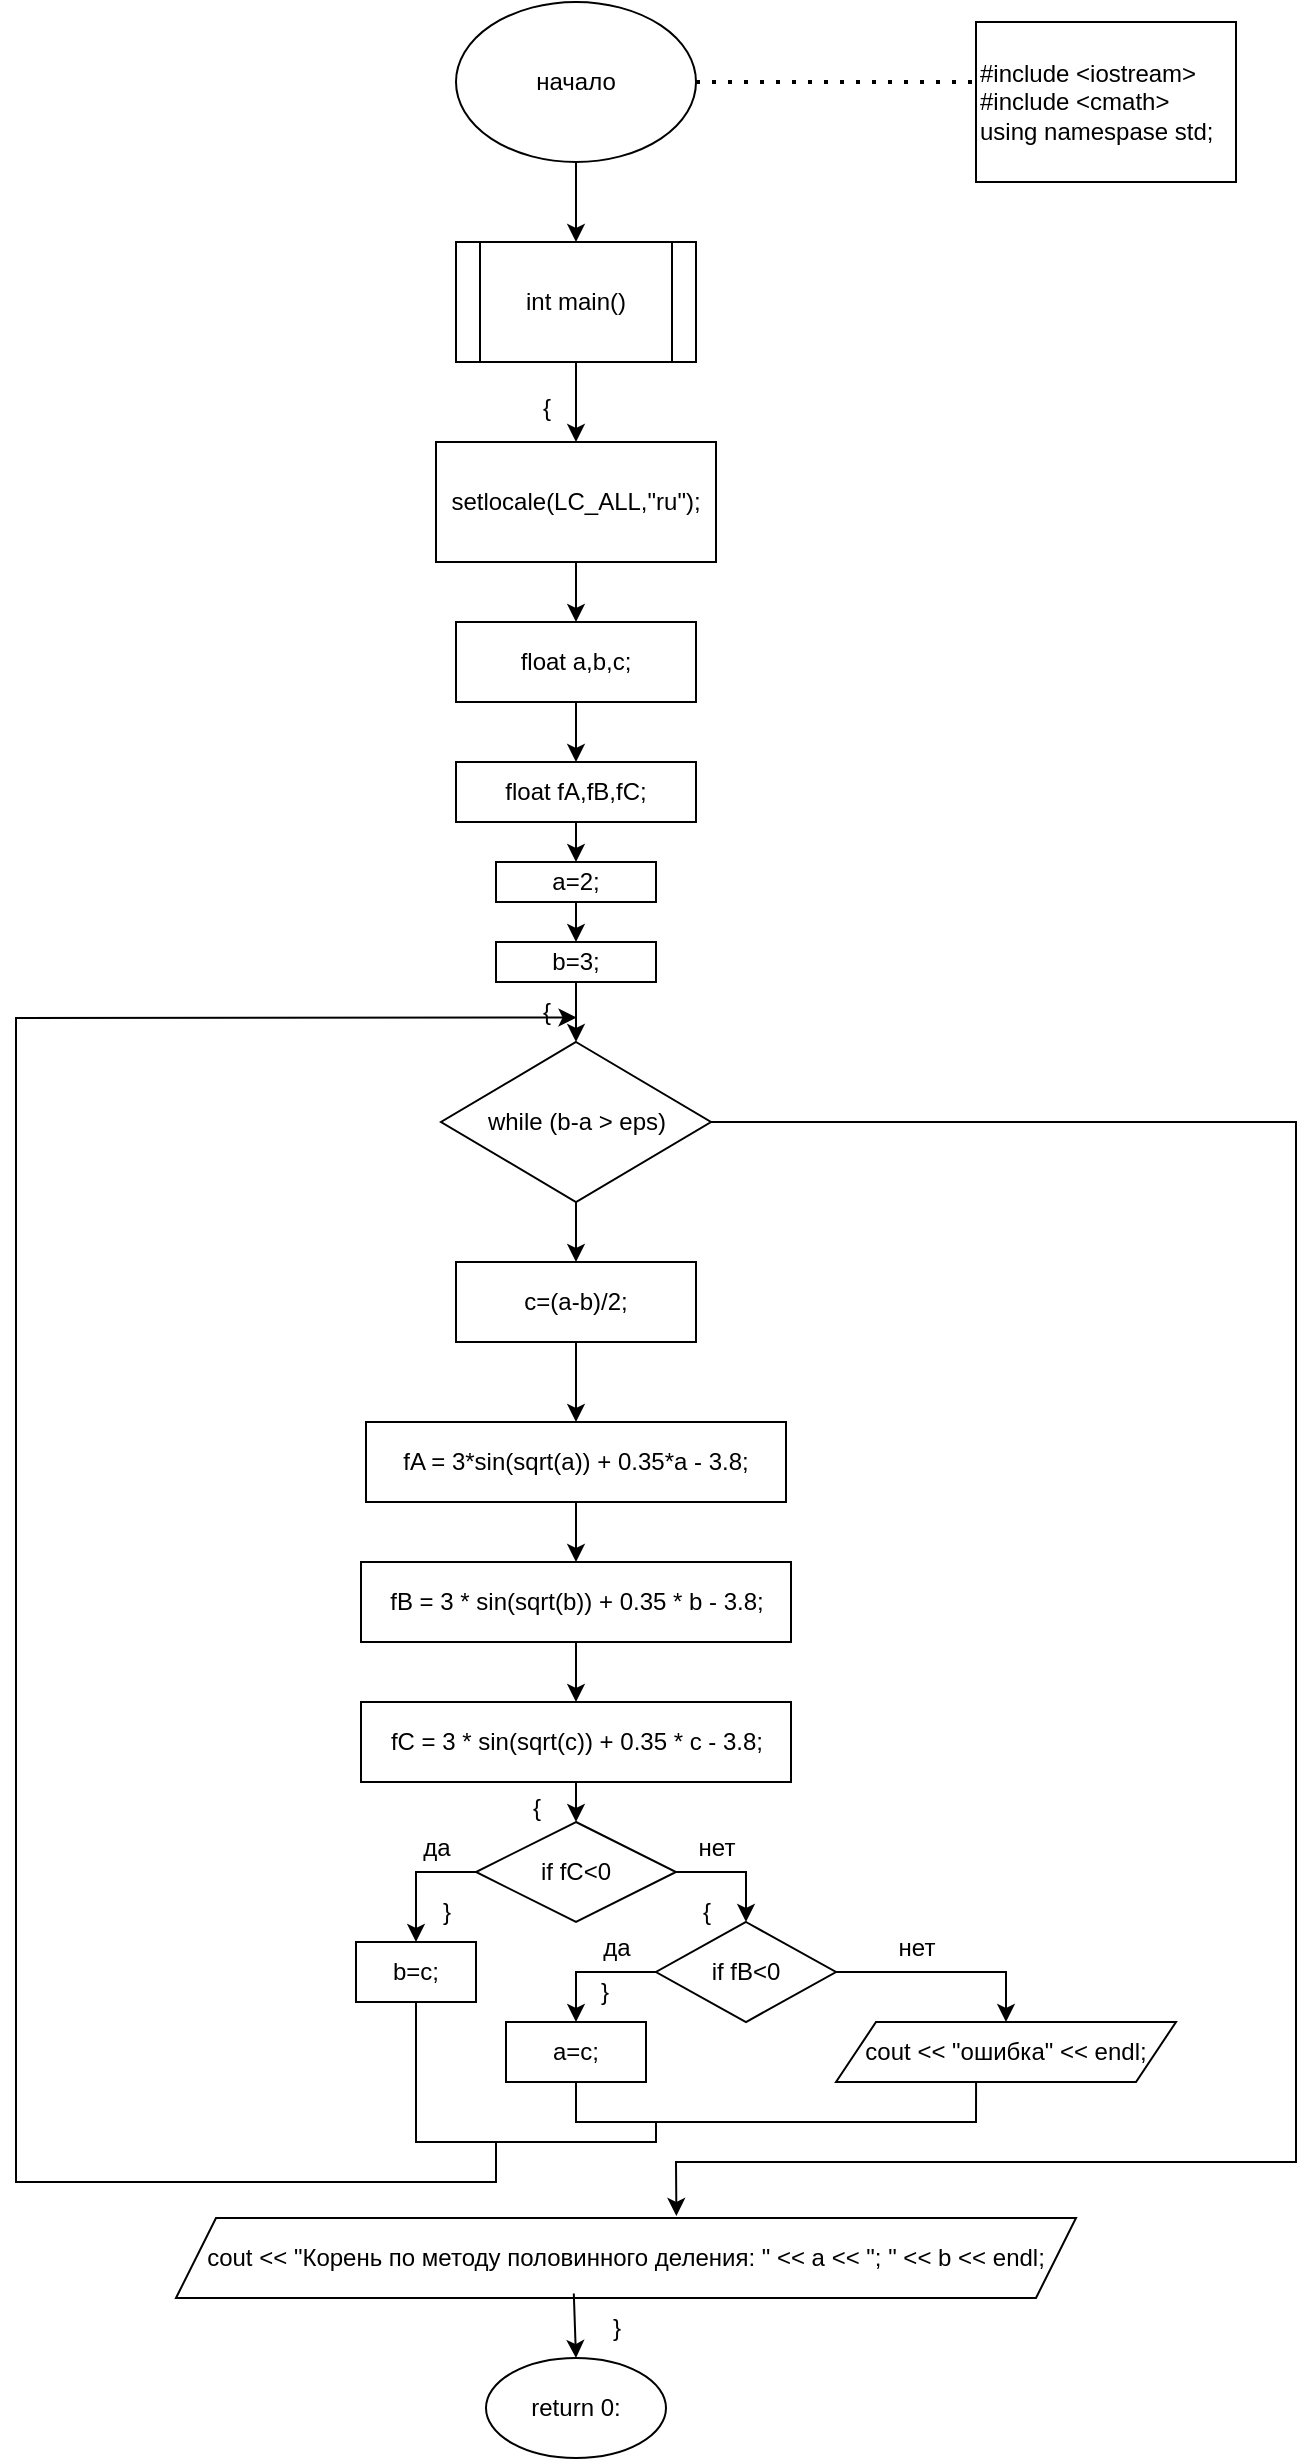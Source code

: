 <mxfile version="25.0.3">
  <diagram name="Страница — 1" id="oXNdwfTjomyPxHrFvBlu">
    <mxGraphModel dx="1914" dy="1008" grid="0" gridSize="10" guides="1" tooltips="1" connect="1" arrows="1" fold="1" page="0" pageScale="1" pageWidth="827" pageHeight="1169" background="none" math="0" shadow="0">
      <root>
        <mxCell id="0" />
        <mxCell id="1" parent="0" />
        <mxCell id="ysVdarNlDVqx9SCfsDqO-1" value="начало" style="ellipse;whiteSpace=wrap;html=1;" vertex="1" parent="1">
          <mxGeometry x="340" width="120" height="80" as="geometry" />
        </mxCell>
        <mxCell id="ysVdarNlDVqx9SCfsDqO-2" value="" style="endArrow=none;dashed=1;html=1;dashPattern=1 3;strokeWidth=2;rounded=0;" edge="1" parent="1">
          <mxGeometry width="50" height="50" relative="1" as="geometry">
            <mxPoint x="460" y="40" as="sourcePoint" />
            <mxPoint x="600" y="40" as="targetPoint" />
          </mxGeometry>
        </mxCell>
        <mxCell id="ysVdarNlDVqx9SCfsDqO-3" value="#include &amp;lt;iostream&amp;gt;&lt;div&gt;#include &amp;lt;cmath&amp;gt;&lt;/div&gt;&lt;div&gt;using namespase std;&lt;/div&gt;" style="rounded=0;whiteSpace=wrap;html=1;align=left;" vertex="1" parent="1">
          <mxGeometry x="600" y="10" width="130" height="80" as="geometry" />
        </mxCell>
        <mxCell id="ysVdarNlDVqx9SCfsDqO-4" value="int main()" style="shape=process;whiteSpace=wrap;html=1;backgroundOutline=1;" vertex="1" parent="1">
          <mxGeometry x="340" y="120" width="120" height="60" as="geometry" />
        </mxCell>
        <mxCell id="ysVdarNlDVqx9SCfsDqO-5" value="setlocale(LC_ALL,&quot;ru&quot;);" style="whiteSpace=wrap;html=1;" vertex="1" parent="1">
          <mxGeometry x="330" y="220" width="140" height="60" as="geometry" />
        </mxCell>
        <mxCell id="ysVdarNlDVqx9SCfsDqO-6" value="" style="endArrow=classic;html=1;rounded=0;entryX=0.5;entryY=0;entryDx=0;entryDy=0;exitX=0.5;exitY=1;exitDx=0;exitDy=0;" edge="1" parent="1" source="ysVdarNlDVqx9SCfsDqO-1" target="ysVdarNlDVqx9SCfsDqO-4">
          <mxGeometry width="50" height="50" relative="1" as="geometry">
            <mxPoint x="420" y="410" as="sourcePoint" />
            <mxPoint x="470" y="360" as="targetPoint" />
          </mxGeometry>
        </mxCell>
        <mxCell id="ysVdarNlDVqx9SCfsDqO-7" value="" style="endArrow=classic;html=1;rounded=0;exitX=0.5;exitY=1;exitDx=0;exitDy=0;entryX=0.5;entryY=0;entryDx=0;entryDy=0;" edge="1" parent="1" source="ysVdarNlDVqx9SCfsDqO-4" target="ysVdarNlDVqx9SCfsDqO-5">
          <mxGeometry width="50" height="50" relative="1" as="geometry">
            <mxPoint x="420" y="410" as="sourcePoint" />
            <mxPoint x="400" y="217" as="targetPoint" />
          </mxGeometry>
        </mxCell>
        <mxCell id="ysVdarNlDVqx9SCfsDqO-8" value="{" style="text;html=1;align=center;verticalAlign=middle;resizable=0;points=[];autosize=1;strokeColor=none;fillColor=none;" vertex="1" parent="1">
          <mxGeometry x="370" y="188" width="30" height="30" as="geometry" />
        </mxCell>
        <mxCell id="ysVdarNlDVqx9SCfsDqO-9" value="float a,b,c;" style="rounded=0;whiteSpace=wrap;html=1;" vertex="1" parent="1">
          <mxGeometry x="340" y="310" width="120" height="40" as="geometry" />
        </mxCell>
        <mxCell id="ysVdarNlDVqx9SCfsDqO-10" value="float fA,fB,fC;" style="whiteSpace=wrap;html=1;" vertex="1" parent="1">
          <mxGeometry x="340" y="380" width="120" height="30" as="geometry" />
        </mxCell>
        <mxCell id="ysVdarNlDVqx9SCfsDqO-11" value="" style="endArrow=classic;html=1;rounded=0;entryX=0.5;entryY=0;entryDx=0;entryDy=0;exitX=0.5;exitY=1;exitDx=0;exitDy=0;" edge="1" parent="1" source="ysVdarNlDVqx9SCfsDqO-5" target="ysVdarNlDVqx9SCfsDqO-9">
          <mxGeometry width="50" height="50" relative="1" as="geometry">
            <mxPoint x="420" y="410" as="sourcePoint" />
            <mxPoint x="470" y="360" as="targetPoint" />
          </mxGeometry>
        </mxCell>
        <mxCell id="ysVdarNlDVqx9SCfsDqO-12" value="" style="endArrow=classic;html=1;rounded=0;entryX=0.5;entryY=0;entryDx=0;entryDy=0;exitX=0.5;exitY=1;exitDx=0;exitDy=0;" edge="1" parent="1" source="ysVdarNlDVqx9SCfsDqO-9" target="ysVdarNlDVqx9SCfsDqO-10">
          <mxGeometry width="50" height="50" relative="1" as="geometry">
            <mxPoint x="420" y="410" as="sourcePoint" />
            <mxPoint x="470" y="360" as="targetPoint" />
          </mxGeometry>
        </mxCell>
        <mxCell id="ysVdarNlDVqx9SCfsDqO-13" value="a=2;" style="whiteSpace=wrap;html=1;" vertex="1" parent="1">
          <mxGeometry x="360" y="430" width="80" height="20" as="geometry" />
        </mxCell>
        <mxCell id="ysVdarNlDVqx9SCfsDqO-14" value="b=3;" style="whiteSpace=wrap;html=1;" vertex="1" parent="1">
          <mxGeometry x="360" y="470" width="80" height="20" as="geometry" />
        </mxCell>
        <mxCell id="ysVdarNlDVqx9SCfsDqO-15" value="" style="endArrow=classic;html=1;rounded=0;entryX=0.5;entryY=0;entryDx=0;entryDy=0;exitX=0.5;exitY=1;exitDx=0;exitDy=0;" edge="1" parent="1" source="ysVdarNlDVqx9SCfsDqO-10" target="ysVdarNlDVqx9SCfsDqO-13">
          <mxGeometry width="50" height="50" relative="1" as="geometry">
            <mxPoint x="200" y="480" as="sourcePoint" />
            <mxPoint x="250" y="430" as="targetPoint" />
          </mxGeometry>
        </mxCell>
        <mxCell id="ysVdarNlDVqx9SCfsDqO-16" value="" style="endArrow=classic;html=1;rounded=0;entryX=0.5;entryY=0;entryDx=0;entryDy=0;exitX=0.5;exitY=1;exitDx=0;exitDy=0;" edge="1" parent="1" source="ysVdarNlDVqx9SCfsDqO-13" target="ysVdarNlDVqx9SCfsDqO-14">
          <mxGeometry width="50" height="50" relative="1" as="geometry">
            <mxPoint x="420" y="410" as="sourcePoint" />
            <mxPoint x="470" y="360" as="targetPoint" />
          </mxGeometry>
        </mxCell>
        <mxCell id="ysVdarNlDVqx9SCfsDqO-17" value="while (b-a &amp;gt; eps)" style="rhombus;whiteSpace=wrap;html=1;" vertex="1" parent="1">
          <mxGeometry x="332.5" y="520" width="135" height="80" as="geometry" />
        </mxCell>
        <mxCell id="ysVdarNlDVqx9SCfsDqO-18" value="" style="endArrow=classic;html=1;rounded=0;entryX=0.5;entryY=0;entryDx=0;entryDy=0;" edge="1" parent="1" target="ysVdarNlDVqx9SCfsDqO-17">
          <mxGeometry width="50" height="50" relative="1" as="geometry">
            <mxPoint x="400" y="490" as="sourcePoint" />
            <mxPoint x="470" y="360" as="targetPoint" />
          </mxGeometry>
        </mxCell>
        <mxCell id="ysVdarNlDVqx9SCfsDqO-19" value="{" style="text;html=1;align=center;verticalAlign=middle;resizable=0;points=[];autosize=1;strokeColor=none;fillColor=none;" vertex="1" parent="1">
          <mxGeometry x="370" y="490" width="30" height="30" as="geometry" />
        </mxCell>
        <mxCell id="ysVdarNlDVqx9SCfsDqO-20" value="c=(a-b)/2;" style="whiteSpace=wrap;html=1;" vertex="1" parent="1">
          <mxGeometry x="340" y="630" width="120" height="40" as="geometry" />
        </mxCell>
        <mxCell id="ysVdarNlDVqx9SCfsDqO-21" value="" style="endArrow=classic;html=1;rounded=0;entryX=0.5;entryY=0;entryDx=0;entryDy=0;exitX=0.5;exitY=1;exitDx=0;exitDy=0;" edge="1" parent="1" source="ysVdarNlDVqx9SCfsDqO-17" target="ysVdarNlDVqx9SCfsDqO-20">
          <mxGeometry width="50" height="50" relative="1" as="geometry">
            <mxPoint x="420" y="410" as="sourcePoint" />
            <mxPoint x="470" y="360" as="targetPoint" />
          </mxGeometry>
        </mxCell>
        <mxCell id="ysVdarNlDVqx9SCfsDqO-22" value="fA = 3*sin(sqrt(a)) + 0.35*a - 3.8;" style="whiteSpace=wrap;html=1;" vertex="1" parent="1">
          <mxGeometry x="295" y="710" width="210" height="40" as="geometry" />
        </mxCell>
        <mxCell id="ysVdarNlDVqx9SCfsDqO-23" value="fB = 3 * sin(sqrt(b)) + 0.35 * b - 3.8;" style="whiteSpace=wrap;html=1;" vertex="1" parent="1">
          <mxGeometry x="292.5" y="780" width="215" height="40" as="geometry" />
        </mxCell>
        <mxCell id="ysVdarNlDVqx9SCfsDqO-24" value="fC = 3 * sin(sqrt(c)) + 0.35 * c - 3.8;" style="whiteSpace=wrap;html=1;" vertex="1" parent="1">
          <mxGeometry x="292.5" y="850" width="215" height="40" as="geometry" />
        </mxCell>
        <mxCell id="ysVdarNlDVqx9SCfsDqO-25" value="" style="endArrow=classic;html=1;rounded=0;entryX=0.5;entryY=0;entryDx=0;entryDy=0;exitX=0.5;exitY=1;exitDx=0;exitDy=0;" edge="1" parent="1" source="ysVdarNlDVqx9SCfsDqO-20" target="ysVdarNlDVqx9SCfsDqO-22">
          <mxGeometry width="50" height="50" relative="1" as="geometry">
            <mxPoint x="420" y="660" as="sourcePoint" />
            <mxPoint x="470" y="610" as="targetPoint" />
          </mxGeometry>
        </mxCell>
        <mxCell id="ysVdarNlDVqx9SCfsDqO-26" value="" style="endArrow=classic;html=1;rounded=0;entryX=0.5;entryY=0;entryDx=0;entryDy=0;exitX=0.5;exitY=1;exitDx=0;exitDy=0;" edge="1" parent="1" source="ysVdarNlDVqx9SCfsDqO-22" target="ysVdarNlDVqx9SCfsDqO-23">
          <mxGeometry width="50" height="50" relative="1" as="geometry">
            <mxPoint x="420" y="660" as="sourcePoint" />
            <mxPoint x="470" y="610" as="targetPoint" />
          </mxGeometry>
        </mxCell>
        <mxCell id="ysVdarNlDVqx9SCfsDqO-27" value="" style="endArrow=classic;html=1;rounded=0;entryX=0.5;entryY=0;entryDx=0;entryDy=0;exitX=0.5;exitY=1;exitDx=0;exitDy=0;" edge="1" parent="1" source="ysVdarNlDVqx9SCfsDqO-23" target="ysVdarNlDVqx9SCfsDqO-24">
          <mxGeometry width="50" height="50" relative="1" as="geometry">
            <mxPoint x="420" y="660" as="sourcePoint" />
            <mxPoint x="470" y="610" as="targetPoint" />
          </mxGeometry>
        </mxCell>
        <mxCell id="ysVdarNlDVqx9SCfsDqO-28" value="if fC&amp;lt;0" style="rhombus;whiteSpace=wrap;html=1;" vertex="1" parent="1">
          <mxGeometry x="350" y="910" width="100" height="50" as="geometry" />
        </mxCell>
        <mxCell id="ysVdarNlDVqx9SCfsDqO-29" value="" style="endArrow=classic;html=1;rounded=0;entryX=0.5;entryY=0;entryDx=0;entryDy=0;exitX=0.5;exitY=1;exitDx=0;exitDy=0;" edge="1" parent="1" source="ysVdarNlDVqx9SCfsDqO-24" target="ysVdarNlDVqx9SCfsDqO-28">
          <mxGeometry width="50" height="50" relative="1" as="geometry">
            <mxPoint x="420" y="660" as="sourcePoint" />
            <mxPoint x="470" y="610" as="targetPoint" />
          </mxGeometry>
        </mxCell>
        <mxCell id="ysVdarNlDVqx9SCfsDqO-30" value="b=c;" style="whiteSpace=wrap;html=1;" vertex="1" parent="1">
          <mxGeometry x="290" y="970" width="60" height="30" as="geometry" />
        </mxCell>
        <mxCell id="ysVdarNlDVqx9SCfsDqO-31" value="" style="endArrow=classic;html=1;rounded=0;entryX=0.5;entryY=0;entryDx=0;entryDy=0;exitX=0;exitY=0.5;exitDx=0;exitDy=0;" edge="1" parent="1" source="ysVdarNlDVqx9SCfsDqO-28" target="ysVdarNlDVqx9SCfsDqO-30">
          <mxGeometry width="50" height="50" relative="1" as="geometry">
            <mxPoint x="420" y="660" as="sourcePoint" />
            <mxPoint x="470" y="610" as="targetPoint" />
            <Array as="points">
              <mxPoint x="320" y="935" />
            </Array>
          </mxGeometry>
        </mxCell>
        <mxCell id="ysVdarNlDVqx9SCfsDqO-32" value="if fB&amp;lt;0" style="rhombus;whiteSpace=wrap;html=1;" vertex="1" parent="1">
          <mxGeometry x="440" y="960" width="90" height="50" as="geometry" />
        </mxCell>
        <mxCell id="ysVdarNlDVqx9SCfsDqO-33" value="" style="endArrow=classic;html=1;rounded=0;entryX=0.5;entryY=0;entryDx=0;entryDy=0;exitX=1;exitY=0.5;exitDx=0;exitDy=0;" edge="1" parent="1" source="ysVdarNlDVqx9SCfsDqO-28" target="ysVdarNlDVqx9SCfsDqO-32">
          <mxGeometry width="50" height="50" relative="1" as="geometry">
            <mxPoint x="420" y="660" as="sourcePoint" />
            <mxPoint x="470" y="610" as="targetPoint" />
            <Array as="points">
              <mxPoint x="485" y="935" />
            </Array>
          </mxGeometry>
        </mxCell>
        <mxCell id="ysVdarNlDVqx9SCfsDqO-34" value="{" style="text;html=1;align=center;verticalAlign=middle;resizable=0;points=[];autosize=1;strokeColor=none;fillColor=none;" vertex="1" parent="1">
          <mxGeometry x="365" y="888" width="30" height="30" as="geometry" />
        </mxCell>
        <mxCell id="ysVdarNlDVqx9SCfsDqO-35" value="}" style="text;html=1;align=center;verticalAlign=middle;resizable=0;points=[];autosize=1;strokeColor=none;fillColor=none;" vertex="1" parent="1">
          <mxGeometry x="320" y="940" width="30" height="30" as="geometry" />
        </mxCell>
        <mxCell id="ysVdarNlDVqx9SCfsDqO-36" value="a=c;" style="whiteSpace=wrap;html=1;" vertex="1" parent="1">
          <mxGeometry x="365" y="1010" width="70" height="30" as="geometry" />
        </mxCell>
        <mxCell id="ysVdarNlDVqx9SCfsDqO-37" value="" style="endArrow=classic;html=1;rounded=0;entryX=0.5;entryY=0;entryDx=0;entryDy=0;exitX=0;exitY=0.5;exitDx=0;exitDy=0;" edge="1" parent="1" source="ysVdarNlDVqx9SCfsDqO-32" target="ysVdarNlDVqx9SCfsDqO-36">
          <mxGeometry width="50" height="50" relative="1" as="geometry">
            <mxPoint x="420" y="660" as="sourcePoint" />
            <mxPoint x="470" y="610" as="targetPoint" />
            <Array as="points">
              <mxPoint x="400" y="985" />
            </Array>
          </mxGeometry>
        </mxCell>
        <mxCell id="ysVdarNlDVqx9SCfsDqO-38" value="{" style="text;html=1;align=center;verticalAlign=middle;resizable=0;points=[];autosize=1;strokeColor=none;fillColor=none;" vertex="1" parent="1">
          <mxGeometry x="450" y="940" width="30" height="30" as="geometry" />
        </mxCell>
        <mxCell id="ysVdarNlDVqx9SCfsDqO-39" value="}" style="text;html=1;align=center;verticalAlign=middle;resizable=0;points=[];autosize=1;strokeColor=none;fillColor=none;" vertex="1" parent="1">
          <mxGeometry x="399" y="980" width="30" height="30" as="geometry" />
        </mxCell>
        <mxCell id="ysVdarNlDVqx9SCfsDqO-40" value="да" style="text;html=1;align=center;verticalAlign=middle;resizable=0;points=[];autosize=1;strokeColor=none;fillColor=none;" vertex="1" parent="1">
          <mxGeometry x="310" y="908" width="40" height="30" as="geometry" />
        </mxCell>
        <mxCell id="ysVdarNlDVqx9SCfsDqO-41" value="нет" style="text;html=1;align=center;verticalAlign=middle;resizable=0;points=[];autosize=1;strokeColor=none;fillColor=none;" vertex="1" parent="1">
          <mxGeometry x="450" y="908" width="40" height="30" as="geometry" />
        </mxCell>
        <mxCell id="ysVdarNlDVqx9SCfsDqO-42" value="cout &amp;lt;&amp;lt; &quot;ошибка&quot; &amp;lt;&amp;lt; endl;" style="shape=parallelogram;perimeter=parallelogramPerimeter;whiteSpace=wrap;html=1;fixedSize=1;" vertex="1" parent="1">
          <mxGeometry x="530" y="1010" width="170" height="30" as="geometry" />
        </mxCell>
        <mxCell id="ysVdarNlDVqx9SCfsDqO-43" value="" style="endArrow=classic;html=1;rounded=0;entryX=0.5;entryY=0;entryDx=0;entryDy=0;exitX=1;exitY=0.5;exitDx=0;exitDy=0;" edge="1" parent="1" source="ysVdarNlDVqx9SCfsDqO-32" target="ysVdarNlDVqx9SCfsDqO-42">
          <mxGeometry width="50" height="50" relative="1" as="geometry">
            <mxPoint x="420" y="790" as="sourcePoint" />
            <mxPoint x="470" y="740" as="targetPoint" />
            <Array as="points">
              <mxPoint x="615" y="985" />
            </Array>
          </mxGeometry>
        </mxCell>
        <mxCell id="ysVdarNlDVqx9SCfsDqO-44" value="cout &lt;&lt; &quot;Корень по методу половинного деления: &quot; &lt;&lt; a &lt;&lt; &quot;; &quot; &lt;&lt; b &lt;&lt; endl;" style="shape=parallelogram;perimeter=parallelogramPerimeter;whiteSpace=wrap;html=1;fixedSize=1;fillColor=default;" vertex="1" parent="1">
          <mxGeometry x="200" y="1108" width="450" height="40" as="geometry" />
        </mxCell>
        <mxCell id="ysVdarNlDVqx9SCfsDqO-45" value="return 0:" style="ellipse;whiteSpace=wrap;html=1;" vertex="1" parent="1">
          <mxGeometry x="355" y="1178" width="90" height="50" as="geometry" />
        </mxCell>
        <mxCell id="ysVdarNlDVqx9SCfsDqO-46" value="" style="endArrow=classic;html=1;rounded=0;entryX=0.5;entryY=0;entryDx=0;entryDy=0;exitX=0.442;exitY=0.944;exitDx=0;exitDy=0;exitPerimeter=0;" edge="1" parent="1" source="ysVdarNlDVqx9SCfsDqO-44" target="ysVdarNlDVqx9SCfsDqO-45">
          <mxGeometry width="50" height="50" relative="1" as="geometry">
            <mxPoint x="420" y="910" as="sourcePoint" />
            <mxPoint x="470" y="860" as="targetPoint" />
          </mxGeometry>
        </mxCell>
        <mxCell id="ysVdarNlDVqx9SCfsDqO-47" value="}" style="text;html=1;align=center;verticalAlign=middle;resizable=0;points=[];autosize=1;strokeColor=none;fillColor=none;" vertex="1" parent="1">
          <mxGeometry x="405" y="1148" width="30" height="30" as="geometry" />
        </mxCell>
        <mxCell id="ysVdarNlDVqx9SCfsDqO-48" value="да" style="text;html=1;align=center;verticalAlign=middle;resizable=0;points=[];autosize=1;strokeColor=none;fillColor=none;" vertex="1" parent="1">
          <mxGeometry x="400" y="958" width="40" height="30" as="geometry" />
        </mxCell>
        <mxCell id="ysVdarNlDVqx9SCfsDqO-49" value="нет" style="text;html=1;align=center;verticalAlign=middle;resizable=0;points=[];autosize=1;strokeColor=none;fillColor=none;" vertex="1" parent="1">
          <mxGeometry x="550" y="958" width="40" height="30" as="geometry" />
        </mxCell>
        <mxCell id="ysVdarNlDVqx9SCfsDqO-50" value="" style="endArrow=classic;html=1;rounded=0;exitX=1;exitY=0.5;exitDx=0;exitDy=0;entryX=0.556;entryY=-0.025;entryDx=0;entryDy=0;entryPerimeter=0;" edge="1" parent="1" source="ysVdarNlDVqx9SCfsDqO-17" target="ysVdarNlDVqx9SCfsDqO-44">
          <mxGeometry width="50" height="50" relative="1" as="geometry">
            <mxPoint x="620" y="760" as="sourcePoint" />
            <mxPoint x="590" y="860" as="targetPoint" />
            <Array as="points">
              <mxPoint x="760" y="560" />
              <mxPoint x="760" y="1080" />
              <mxPoint x="450" y="1080" />
            </Array>
          </mxGeometry>
        </mxCell>
        <mxCell id="ysVdarNlDVqx9SCfsDqO-51" value="" style="endArrow=none;html=1;rounded=0;entryX=0.412;entryY=1;entryDx=0;entryDy=0;entryPerimeter=0;exitX=0.5;exitY=1;exitDx=0;exitDy=0;" edge="1" parent="1" source="ysVdarNlDVqx9SCfsDqO-36" target="ysVdarNlDVqx9SCfsDqO-42">
          <mxGeometry width="50" height="50" relative="1" as="geometry">
            <mxPoint x="380" y="910" as="sourcePoint" />
            <mxPoint x="430" y="860" as="targetPoint" />
            <Array as="points">
              <mxPoint x="400" y="1060" />
              <mxPoint x="500" y="1060" />
              <mxPoint x="600" y="1060" />
            </Array>
          </mxGeometry>
        </mxCell>
        <mxCell id="ysVdarNlDVqx9SCfsDqO-52" value="" style="endArrow=none;html=1;rounded=0;exitX=0.5;exitY=1;exitDx=0;exitDy=0;" edge="1" parent="1" source="ysVdarNlDVqx9SCfsDqO-30">
          <mxGeometry width="50" height="50" relative="1" as="geometry">
            <mxPoint x="380" y="910" as="sourcePoint" />
            <mxPoint x="440" y="1060" as="targetPoint" />
            <Array as="points">
              <mxPoint x="320" y="1070" />
              <mxPoint x="440" y="1070" />
            </Array>
          </mxGeometry>
        </mxCell>
        <mxCell id="ysVdarNlDVqx9SCfsDqO-53" value="" style="endArrow=classic;html=1;rounded=0;entryX=1.009;entryY=0.592;entryDx=0;entryDy=0;entryPerimeter=0;" edge="1" parent="1" target="ysVdarNlDVqx9SCfsDqO-19">
          <mxGeometry width="50" height="50" relative="1" as="geometry">
            <mxPoint x="360" y="1070" as="sourcePoint" />
            <mxPoint x="430" y="860" as="targetPoint" />
            <Array as="points">
              <mxPoint x="360" y="1090" />
              <mxPoint x="120" y="1090" />
              <mxPoint x="120" y="508" />
            </Array>
          </mxGeometry>
        </mxCell>
      </root>
    </mxGraphModel>
  </diagram>
</mxfile>
